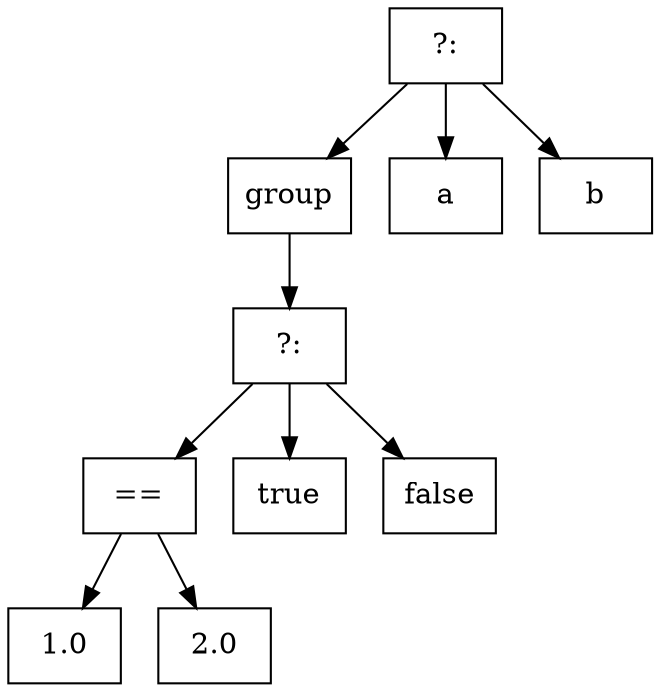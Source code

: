 digraph G {
node [shape=box];
node1826771953 [label="?:"];
node1406718218 [label="group"];
node245257410 [label="?:"];
node1705736037 [label="=="];
node455659002 [label="1.0"];
node250421012 [label="2.0"];
node1705736037 -> node455659002;
node1705736037 -> node250421012;
node1915318863 [label="true"];
node1283928880 [label="false"];
node245257410 -> node1705736037;
node245257410 -> node1915318863;
node245257410 -> node1283928880;
node1406718218 -> node245257410;
node295530567 [label="a"];
node2003749087 [label="b"];
node1826771953 -> node1406718218;
node1826771953 -> node295530567;
node1826771953 -> node2003749087;
}
